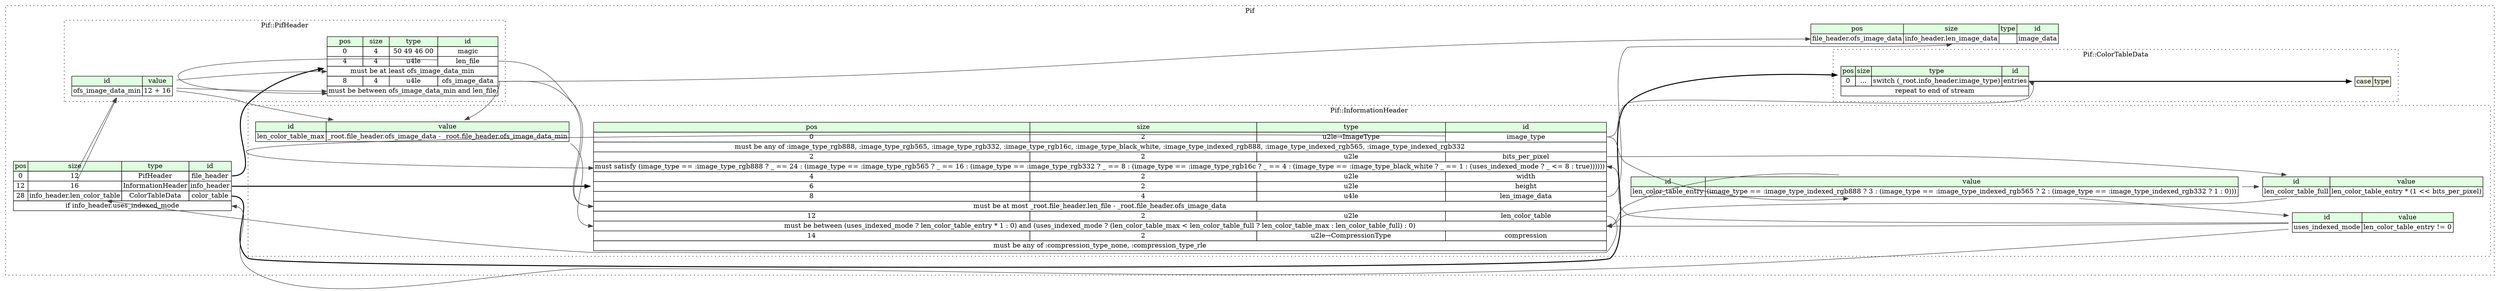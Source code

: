 digraph {
	rankdir=LR;
	node [shape=plaintext];
	subgraph cluster__pif {
		label="Pif";
		graph[style=dotted];

		pif__seq [label=<<TABLE BORDER="0" CELLBORDER="1" CELLSPACING="0">
			<TR><TD BGCOLOR="#E0FFE0">pos</TD><TD BGCOLOR="#E0FFE0">size</TD><TD BGCOLOR="#E0FFE0">type</TD><TD BGCOLOR="#E0FFE0">id</TD></TR>
			<TR><TD PORT="file_header_pos">0</TD><TD PORT="file_header_size">12</TD><TD>PifHeader</TD><TD PORT="file_header_type">file_header</TD></TR>
			<TR><TD PORT="info_header_pos">12</TD><TD PORT="info_header_size">16</TD><TD>InformationHeader</TD><TD PORT="info_header_type">info_header</TD></TR>
			<TR><TD PORT="color_table_pos">28</TD><TD PORT="color_table_size">info_header.len_color_table</TD><TD>ColorTableData</TD><TD PORT="color_table_type">color_table</TD></TR>
			<TR><TD COLSPAN="4" PORT="color_table__if">if info_header.uses_indexed_mode</TD></TR>
		</TABLE>>];
		pif__inst__image_data [label=<<TABLE BORDER="0" CELLBORDER="1" CELLSPACING="0">
			<TR><TD BGCOLOR="#E0FFE0">pos</TD><TD BGCOLOR="#E0FFE0">size</TD><TD BGCOLOR="#E0FFE0">type</TD><TD BGCOLOR="#E0FFE0">id</TD></TR>
			<TR><TD PORT="image_data_pos">file_header.ofs_image_data</TD><TD PORT="image_data_size">info_header.len_image_data</TD><TD></TD><TD PORT="image_data_type">image_data</TD></TR>
		</TABLE>>];
		subgraph cluster__color_table_data {
			label="Pif::ColorTableData";
			graph[style=dotted];

			color_table_data__seq [label=<<TABLE BORDER="0" CELLBORDER="1" CELLSPACING="0">
				<TR><TD BGCOLOR="#E0FFE0">pos</TD><TD BGCOLOR="#E0FFE0">size</TD><TD BGCOLOR="#E0FFE0">type</TD><TD BGCOLOR="#E0FFE0">id</TD></TR>
				<TR><TD PORT="entries_pos">0</TD><TD PORT="entries_size">...</TD><TD>switch (_root.info_header.image_type)</TD><TD PORT="entries_type">entries</TD></TR>
				<TR><TD COLSPAN="4" PORT="entries__repeat">repeat to end of stream</TD></TR>
			</TABLE>>];
color_table_data__seq_entries_switch [label=<<TABLE BORDER="0" CELLBORDER="1" CELLSPACING="0">
	<TR><TD BGCOLOR="#F0F2E4">case</TD><TD BGCOLOR="#F0F2E4">type</TD></TR>
</TABLE>>];
		}
		subgraph cluster__information_header {
			label="Pif::InformationHeader";
			graph[style=dotted];

			information_header__seq [label=<<TABLE BORDER="0" CELLBORDER="1" CELLSPACING="0">
				<TR><TD BGCOLOR="#E0FFE0">pos</TD><TD BGCOLOR="#E0FFE0">size</TD><TD BGCOLOR="#E0FFE0">type</TD><TD BGCOLOR="#E0FFE0">id</TD></TR>
				<TR><TD PORT="image_type_pos">0</TD><TD PORT="image_type_size">2</TD><TD>u2le→ImageType</TD><TD PORT="image_type_type">image_type</TD></TR>
				<TR><TD COLSPAN="4" PORT="image_type__valid">must be any of :image_type_rgb888, :image_type_rgb565, :image_type_rgb332, :image_type_rgb16c, :image_type_black_white, :image_type_indexed_rgb888, :image_type_indexed_rgb565, :image_type_indexed_rgb332</TD></TR>
				<TR><TD PORT="bits_per_pixel_pos">2</TD><TD PORT="bits_per_pixel_size">2</TD><TD>u2le</TD><TD PORT="bits_per_pixel_type">bits_per_pixel</TD></TR>
				<TR><TD COLSPAN="4" PORT="bits_per_pixel__valid">must satisfy (image_type == :image_type_rgb888 ? _ == 24 : (image_type == :image_type_rgb565 ? _ == 16 : (image_type == :image_type_rgb332 ? _ == 8 : (image_type == :image_type_rgb16c ? _ == 4 : (image_type == :image_type_black_white ? _ == 1 : (uses_indexed_mode ? _ &lt;= 8 : true))))))</TD></TR>
				<TR><TD PORT="width_pos">4</TD><TD PORT="width_size">2</TD><TD>u2le</TD><TD PORT="width_type">width</TD></TR>
				<TR><TD PORT="height_pos">6</TD><TD PORT="height_size">2</TD><TD>u2le</TD><TD PORT="height_type">height</TD></TR>
				<TR><TD PORT="len_image_data_pos">8</TD><TD PORT="len_image_data_size">4</TD><TD>u4le</TD><TD PORT="len_image_data_type">len_image_data</TD></TR>
				<TR><TD COLSPAN="4" PORT="len_image_data__valid">must be at most _root.file_header.len_file - _root.file_header.ofs_image_data</TD></TR>
				<TR><TD PORT="len_color_table_pos">12</TD><TD PORT="len_color_table_size">2</TD><TD>u2le</TD><TD PORT="len_color_table_type">len_color_table</TD></TR>
				<TR><TD COLSPAN="4" PORT="len_color_table__valid">must be between (uses_indexed_mode ? len_color_table_entry * 1 : 0) and (uses_indexed_mode ? (len_color_table_max &lt; len_color_table_full ? len_color_table_max : len_color_table_full) : 0)</TD></TR>
				<TR><TD PORT="compression_pos">14</TD><TD PORT="compression_size">2</TD><TD>u2le→CompressionType</TD><TD PORT="compression_type">compression</TD></TR>
				<TR><TD COLSPAN="4" PORT="compression__valid">must be any of :compression_type_none, :compression_type_rle</TD></TR>
			</TABLE>>];
			information_header__inst__len_color_table_entry [label=<<TABLE BORDER="0" CELLBORDER="1" CELLSPACING="0">
				<TR><TD BGCOLOR="#E0FFE0">id</TD><TD BGCOLOR="#E0FFE0">value</TD></TR>
				<TR><TD>len_color_table_entry</TD><TD>(image_type == :image_type_indexed_rgb888 ? 3 : (image_type == :image_type_indexed_rgb565 ? 2 : (image_type == :image_type_indexed_rgb332 ? 1 : 0)))</TD></TR>
			</TABLE>>];
			information_header__inst__len_color_table_full [label=<<TABLE BORDER="0" CELLBORDER="1" CELLSPACING="0">
				<TR><TD BGCOLOR="#E0FFE0">id</TD><TD BGCOLOR="#E0FFE0">value</TD></TR>
				<TR><TD>len_color_table_full</TD><TD>len_color_table_entry * (1 &lt;&lt; bits_per_pixel)</TD></TR>
			</TABLE>>];
			information_header__inst__len_color_table_max [label=<<TABLE BORDER="0" CELLBORDER="1" CELLSPACING="0">
				<TR><TD BGCOLOR="#E0FFE0">id</TD><TD BGCOLOR="#E0FFE0">value</TD></TR>
				<TR><TD>len_color_table_max</TD><TD>_root.file_header.ofs_image_data - _root.file_header.ofs_image_data_min</TD></TR>
			</TABLE>>];
			information_header__inst__uses_indexed_mode [label=<<TABLE BORDER="0" CELLBORDER="1" CELLSPACING="0">
				<TR><TD BGCOLOR="#E0FFE0">id</TD><TD BGCOLOR="#E0FFE0">value</TD></TR>
				<TR><TD>uses_indexed_mode</TD><TD>len_color_table_entry != 0</TD></TR>
			</TABLE>>];
		}
		subgraph cluster__pif_header {
			label="Pif::PifHeader";
			graph[style=dotted];

			pif_header__seq [label=<<TABLE BORDER="0" CELLBORDER="1" CELLSPACING="0">
				<TR><TD BGCOLOR="#E0FFE0">pos</TD><TD BGCOLOR="#E0FFE0">size</TD><TD BGCOLOR="#E0FFE0">type</TD><TD BGCOLOR="#E0FFE0">id</TD></TR>
				<TR><TD PORT="magic_pos">0</TD><TD PORT="magic_size">4</TD><TD>50 49 46 00</TD><TD PORT="magic_type">magic</TD></TR>
				<TR><TD PORT="len_file_pos">4</TD><TD PORT="len_file_size">4</TD><TD>u4le</TD><TD PORT="len_file_type">len_file</TD></TR>
				<TR><TD COLSPAN="4" PORT="len_file__valid">must be at least ofs_image_data_min</TD></TR>
				<TR><TD PORT="ofs_image_data_pos">8</TD><TD PORT="ofs_image_data_size">4</TD><TD>u4le</TD><TD PORT="ofs_image_data_type">ofs_image_data</TD></TR>
				<TR><TD COLSPAN="4" PORT="ofs_image_data__valid">must be between ofs_image_data_min and len_file</TD></TR>
			</TABLE>>];
			pif_header__inst__ofs_image_data_min [label=<<TABLE BORDER="0" CELLBORDER="1" CELLSPACING="0">
				<TR><TD BGCOLOR="#E0FFE0">id</TD><TD BGCOLOR="#E0FFE0">value</TD></TR>
				<TR><TD>ofs_image_data_min</TD><TD>12 + 16</TD></TR>
			</TABLE>>];
		}
	}
	pif__seq:file_header_type -> pif_header__seq [style=bold];
	pif__seq:info_header_type -> information_header__seq [style=bold];
	information_header__seq:len_color_table_type -> pif__seq:color_table_size [color="#404040"];
	pif__seq:color_table_type -> color_table_data__seq [style=bold];
	information_header__inst__uses_indexed_mode:uses_indexed_mode_type -> pif__seq:color_table__if [color="#404040"];
	pif_header__seq:ofs_image_data_type -> pif__inst__image_data:image_data_pos [color="#404040"];
	information_header__seq:len_image_data_type -> pif__inst__image_data:image_data_size [color="#404040"];
	color_table_data__seq:entries_type -> color_table_data__seq_entries_switch [style=bold];
	information_header__seq:image_type_type -> color_table_data__seq:entries_type [color="#404040"];
	information_header__seq:image_type_type -> information_header__seq:bits_per_pixel__valid [color="#404040"];
	information_header__inst__uses_indexed_mode:uses_indexed_mode_type -> information_header__seq:bits_per_pixel__valid [color="#404040"];
	pif_header__seq:len_file_type -> information_header__seq:len_image_data__valid [color="#404040"];
	pif_header__seq:ofs_image_data_type -> information_header__seq:len_image_data__valid [color="#404040"];
	information_header__inst__uses_indexed_mode:uses_indexed_mode_type -> information_header__seq:len_color_table__valid [color="#404040"];
	information_header__inst__len_color_table_entry:len_color_table_entry_type -> information_header__seq:len_color_table__valid [color="#404040"];
	information_header__inst__len_color_table_max:len_color_table_max_type -> information_header__seq:len_color_table__valid [color="#404040"];
	information_header__inst__len_color_table_full:len_color_table_full_type -> information_header__seq:len_color_table__valid [color="#404040"];
	information_header__seq:image_type_type -> information_header__inst__len_color_table_entry [color="#404040"];
	information_header__inst__len_color_table_entry:len_color_table_entry_type -> information_header__inst__len_color_table_full [color="#404040"];
	information_header__seq:bits_per_pixel_type -> information_header__inst__len_color_table_full [color="#404040"];
	pif_header__seq:ofs_image_data_type -> information_header__inst__len_color_table_max [color="#404040"];
	pif_header__inst__ofs_image_data_min:ofs_image_data_min_type -> information_header__inst__len_color_table_max [color="#404040"];
	information_header__inst__len_color_table_entry:len_color_table_entry_type -> information_header__inst__uses_indexed_mode [color="#404040"];
	pif_header__inst__ofs_image_data_min:ofs_image_data_min_type -> pif_header__seq:len_file__valid [color="#404040"];
	pif_header__inst__ofs_image_data_min:ofs_image_data_min_type -> pif_header__seq:ofs_image_data__valid [color="#404040"];
	pif_header__seq:len_file_type -> pif_header__seq:ofs_image_data__valid [color="#404040"];
	pif__seq:file_header_size -> pif_header__inst__ofs_image_data_min [color="#404040"];
	pif__seq:info_header_size -> pif_header__inst__ofs_image_data_min [color="#404040"];
}
